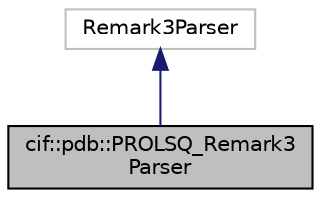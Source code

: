 digraph "cif::pdb::PROLSQ_Remark3Parser"
{
  edge [fontname="Helvetica",fontsize="10",labelfontname="Helvetica",labelfontsize="10"];
  node [fontname="Helvetica",fontsize="10",shape=record];
  Node0 [label="cif::pdb::PROLSQ_Remark3\lParser",height=0.2,width=0.4,color="black", fillcolor="grey75", style="filled", fontcolor="black"];
  Node1 -> Node0 [dir="back",color="midnightblue",fontsize="10",style="solid",fontname="Helvetica"];
  Node1 [label="Remark3Parser",height=0.2,width=0.4,color="grey75", fillcolor="white", style="filled"];
}
